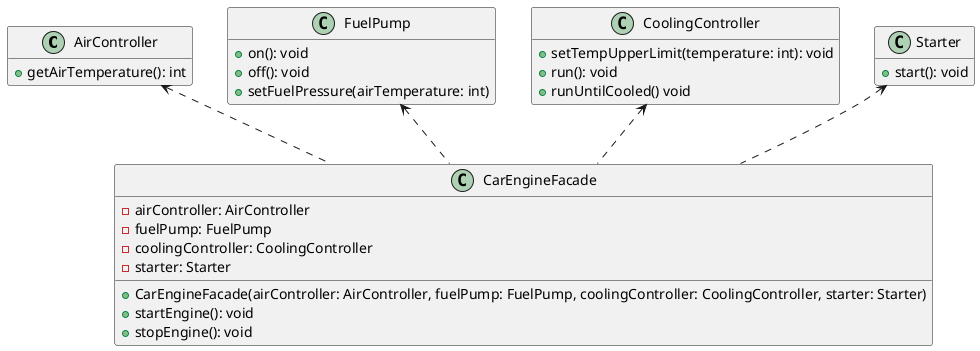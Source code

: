 @startuml
'https://plantuml.com/class-diagram
hide empty members

class AirController {
    + getAirTemperature(): int
}

class FuelPump {
    + on(): void
    + off(): void
    + setFuelPressure(airTemperature: int)
}

class CoolingController {
    + setTempUpperLimit(temperature: int): void
    + run(): void
    + runUntilCooled() void
}

class Starter {
    + start(): void
}

class CarEngineFacade {
    - airController: AirController
    - fuelPump: FuelPump
    - coolingController: CoolingController
    - starter: Starter

    + CarEngineFacade(airController: AirController, fuelPump: FuelPump, coolingController: CoolingController, starter: Starter)
    + startEngine(): void
    + stopEngine(): void
}
Starter <.. CarEngineFacade
AirController <.. CarEngineFacade
CoolingController <.. CarEngineFacade
FuelPump <.. CarEngineFacade


@enduml